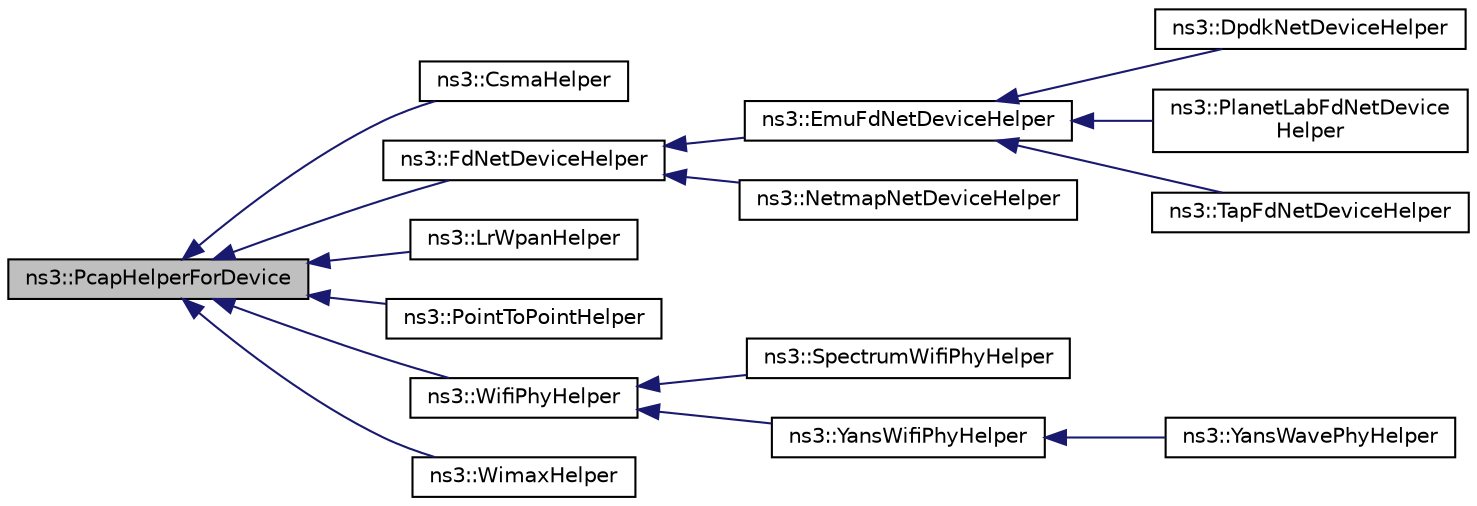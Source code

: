 digraph "ns3::PcapHelperForDevice"
{
 // LATEX_PDF_SIZE
  edge [fontname="Helvetica",fontsize="10",labelfontname="Helvetica",labelfontsize="10"];
  node [fontname="Helvetica",fontsize="10",shape=record];
  rankdir="LR";
  Node1 [label="ns3::PcapHelperForDevice",height=0.2,width=0.4,color="black", fillcolor="grey75", style="filled", fontcolor="black",tooltip="Base class providing common user-level pcap operations for helpers representing net devices."];
  Node1 -> Node2 [dir="back",color="midnightblue",fontsize="10",style="solid",fontname="Helvetica"];
  Node2 [label="ns3::CsmaHelper",height=0.2,width=0.4,color="black", fillcolor="white", style="filled",URL="$classns3_1_1_csma_helper.html",tooltip="build a set of CsmaNetDevice objects"];
  Node1 -> Node3 [dir="back",color="midnightblue",fontsize="10",style="solid",fontname="Helvetica"];
  Node3 [label="ns3::FdNetDeviceHelper",height=0.2,width=0.4,color="black", fillcolor="white", style="filled",URL="$classns3_1_1_fd_net_device_helper.html",tooltip="build a set of FdNetDevice objects Normally we eschew multiple inheritance, however,..."];
  Node3 -> Node4 [dir="back",color="midnightblue",fontsize="10",style="solid",fontname="Helvetica"];
  Node4 [label="ns3::EmuFdNetDeviceHelper",height=0.2,width=0.4,color="black", fillcolor="white", style="filled",URL="$classns3_1_1_emu_fd_net_device_helper.html",tooltip="build a set of FdNetDevice objects attached to a physical network interface"];
  Node4 -> Node5 [dir="back",color="midnightblue",fontsize="10",style="solid",fontname="Helvetica"];
  Node5 [label="ns3::DpdkNetDeviceHelper",height=0.2,width=0.4,color="black", fillcolor="white", style="filled",URL="$classns3_1_1_dpdk_net_device_helper.html",tooltip="build a DpdkNetDevice object attached to a physical network interface"];
  Node4 -> Node6 [dir="back",color="midnightblue",fontsize="10",style="solid",fontname="Helvetica"];
  Node6 [label="ns3::PlanetLabFdNetDevice\lHelper",height=0.2,width=0.4,color="black", fillcolor="white", style="filled",URL="$classns3_1_1_planet_lab_fd_net_device_helper.html",tooltip="build a set of FdNetDevice objects attached to a virtual TAP network interface"];
  Node4 -> Node7 [dir="back",color="midnightblue",fontsize="10",style="solid",fontname="Helvetica"];
  Node7 [label="ns3::TapFdNetDeviceHelper",height=0.2,width=0.4,color="black", fillcolor="white", style="filled",URL="$classns3_1_1_tap_fd_net_device_helper.html",tooltip="build a set of FdNetDevice objects attached to a virtual TAP network interface"];
  Node3 -> Node8 [dir="back",color="midnightblue",fontsize="10",style="solid",fontname="Helvetica"];
  Node8 [label="ns3::NetmapNetDeviceHelper",height=0.2,width=0.4,color="black", fillcolor="white", style="filled",URL="$classns3_1_1_netmap_net_device_helper.html",tooltip="build a set of FdNetDevice objects attached to a physical network interface"];
  Node1 -> Node9 [dir="back",color="midnightblue",fontsize="10",style="solid",fontname="Helvetica"];
  Node9 [label="ns3::LrWpanHelper",height=0.2,width=0.4,color="black", fillcolor="white", style="filled",URL="$classns3_1_1_lr_wpan_helper.html",tooltip="helps to manage and create IEEE 802.15.4 NetDevice objects"];
  Node1 -> Node10 [dir="back",color="midnightblue",fontsize="10",style="solid",fontname="Helvetica"];
  Node10 [label="ns3::PointToPointHelper",height=0.2,width=0.4,color="black", fillcolor="white", style="filled",URL="$classns3_1_1_point_to_point_helper.html",tooltip="Build a set of PointToPointNetDevice objects."];
  Node1 -> Node11 [dir="back",color="midnightblue",fontsize="10",style="solid",fontname="Helvetica"];
  Node11 [label="ns3::WifiPhyHelper",height=0.2,width=0.4,color="black", fillcolor="white", style="filled",URL="$classns3_1_1_wifi_phy_helper.html",tooltip="create PHY objects"];
  Node11 -> Node12 [dir="back",color="midnightblue",fontsize="10",style="solid",fontname="Helvetica"];
  Node12 [label="ns3::SpectrumWifiPhyHelper",height=0.2,width=0.4,color="black", fillcolor="white", style="filled",URL="$classns3_1_1_spectrum_wifi_phy_helper.html",tooltip="Make it easy to create and manage PHY objects for the spectrum model."];
  Node11 -> Node13 [dir="back",color="midnightblue",fontsize="10",style="solid",fontname="Helvetica"];
  Node13 [label="ns3::YansWifiPhyHelper",height=0.2,width=0.4,color="black", fillcolor="white", style="filled",URL="$classns3_1_1_yans_wifi_phy_helper.html",tooltip="Make it easy to create and manage PHY objects for the YANS model."];
  Node13 -> Node14 [dir="back",color="midnightblue",fontsize="10",style="solid",fontname="Helvetica"];
  Node14 [label="ns3::YansWavePhyHelper",height=0.2,width=0.4,color="black", fillcolor="white", style="filled",URL="$classns3_1_1_yans_wave_phy_helper.html",tooltip="To trace WaveNetDevice, we have to overwrite the trace functions of class YansWifiPhyHelper."];
  Node1 -> Node15 [dir="back",color="midnightblue",fontsize="10",style="solid",fontname="Helvetica"];
  Node15 [label="ns3::WimaxHelper",height=0.2,width=0.4,color="black", fillcolor="white", style="filled",URL="$classns3_1_1_wimax_helper.html",tooltip="helps to manage and create WimaxNetDevice objects"];
}
